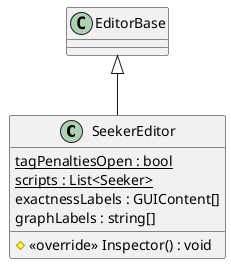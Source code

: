 @startuml
class SeekerEditor {
    {static} tagPenaltiesOpen : bool
    {static} scripts : List<Seeker>
    exactnessLabels : GUIContent[]
    graphLabels : string[]
    # <<override>> Inspector() : void
}
EditorBase <|-- SeekerEditor
@enduml
